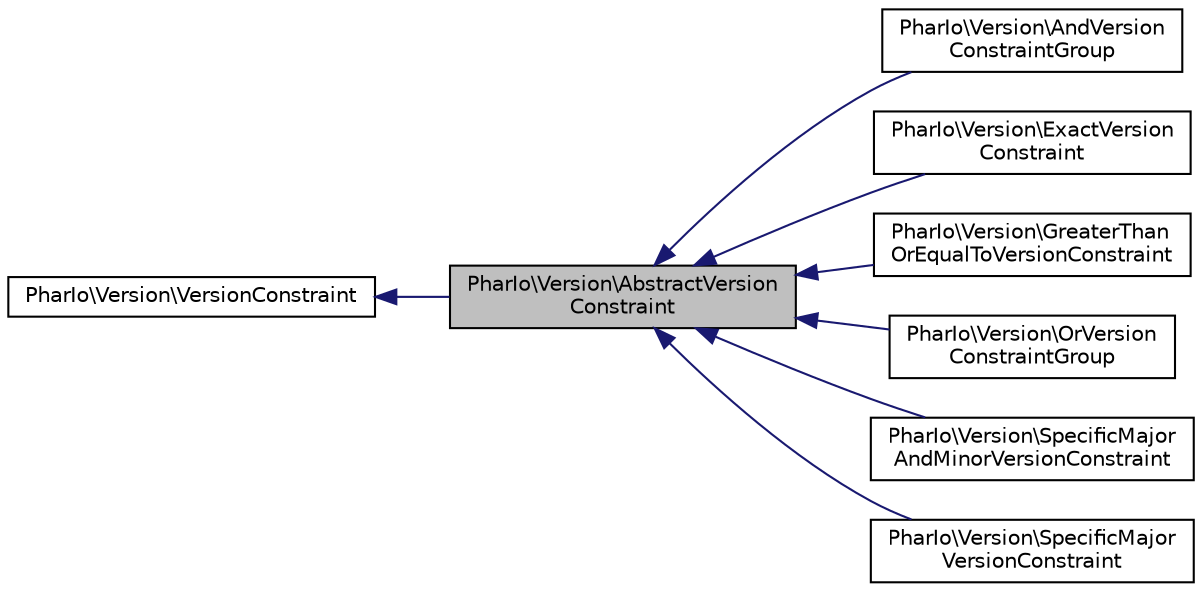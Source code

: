 digraph "PharIo\Version\AbstractVersionConstraint"
{
  edge [fontname="Helvetica",fontsize="10",labelfontname="Helvetica",labelfontsize="10"];
  node [fontname="Helvetica",fontsize="10",shape=record];
  rankdir="LR";
  Node0 [label="PharIo\\Version\\AbstractVersion\lConstraint",height=0.2,width=0.4,color="black", fillcolor="grey75", style="filled", fontcolor="black"];
  Node1 -> Node0 [dir="back",color="midnightblue",fontsize="10",style="solid",fontname="Helvetica"];
  Node1 [label="PharIo\\Version\\VersionConstraint",height=0.2,width=0.4,color="black", fillcolor="white", style="filled",URL="$interfacePharIo_1_1Version_1_1VersionConstraint.html"];
  Node0 -> Node2 [dir="back",color="midnightblue",fontsize="10",style="solid",fontname="Helvetica"];
  Node2 [label="PharIo\\Version\\AndVersion\lConstraintGroup",height=0.2,width=0.4,color="black", fillcolor="white", style="filled",URL="$classPharIo_1_1Version_1_1AndVersionConstraintGroup.html"];
  Node0 -> Node3 [dir="back",color="midnightblue",fontsize="10",style="solid",fontname="Helvetica"];
  Node3 [label="PharIo\\Version\\ExactVersion\lConstraint",height=0.2,width=0.4,color="black", fillcolor="white", style="filled",URL="$classPharIo_1_1Version_1_1ExactVersionConstraint.html"];
  Node0 -> Node4 [dir="back",color="midnightblue",fontsize="10",style="solid",fontname="Helvetica"];
  Node4 [label="PharIo\\Version\\GreaterThan\lOrEqualToVersionConstraint",height=0.2,width=0.4,color="black", fillcolor="white", style="filled",URL="$classPharIo_1_1Version_1_1GreaterThanOrEqualToVersionConstraint.html"];
  Node0 -> Node5 [dir="back",color="midnightblue",fontsize="10",style="solid",fontname="Helvetica"];
  Node5 [label="PharIo\\Version\\OrVersion\lConstraintGroup",height=0.2,width=0.4,color="black", fillcolor="white", style="filled",URL="$classPharIo_1_1Version_1_1OrVersionConstraintGroup.html"];
  Node0 -> Node6 [dir="back",color="midnightblue",fontsize="10",style="solid",fontname="Helvetica"];
  Node6 [label="PharIo\\Version\\SpecificMajor\lAndMinorVersionConstraint",height=0.2,width=0.4,color="black", fillcolor="white", style="filled",URL="$classPharIo_1_1Version_1_1SpecificMajorAndMinorVersionConstraint.html"];
  Node0 -> Node7 [dir="back",color="midnightblue",fontsize="10",style="solid",fontname="Helvetica"];
  Node7 [label="PharIo\\Version\\SpecificMajor\lVersionConstraint",height=0.2,width=0.4,color="black", fillcolor="white", style="filled",URL="$classPharIo_1_1Version_1_1SpecificMajorVersionConstraint.html"];
}
